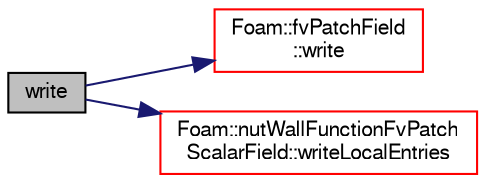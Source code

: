 digraph "write"
{
  bgcolor="transparent";
  edge [fontname="FreeSans",fontsize="10",labelfontname="FreeSans",labelfontsize="10"];
  node [fontname="FreeSans",fontsize="10",shape=record];
  rankdir="LR";
  Node1 [label="write",height=0.2,width=0.4,color="black", fillcolor="grey75", style="filled" fontcolor="black"];
  Node1 -> Node2 [color="midnightblue",fontsize="10",style="solid",fontname="FreeSans"];
  Node2 [label="Foam::fvPatchField\l::write",height=0.2,width=0.4,color="red",URL="$a00861.html#a0941061ad5a26be83b4107d05750ace6",tooltip="Write. "];
  Node1 -> Node3 [color="midnightblue",fontsize="10",style="solid",fontname="FreeSans"];
  Node3 [label="Foam::nutWallFunctionFvPatch\lScalarField::writeLocalEntries",height=0.2,width=0.4,color="red",URL="$a01635.html#a80ea4d185acff1512e1eabb1f75abdbc",tooltip="Write local wall function variables. "];
}
